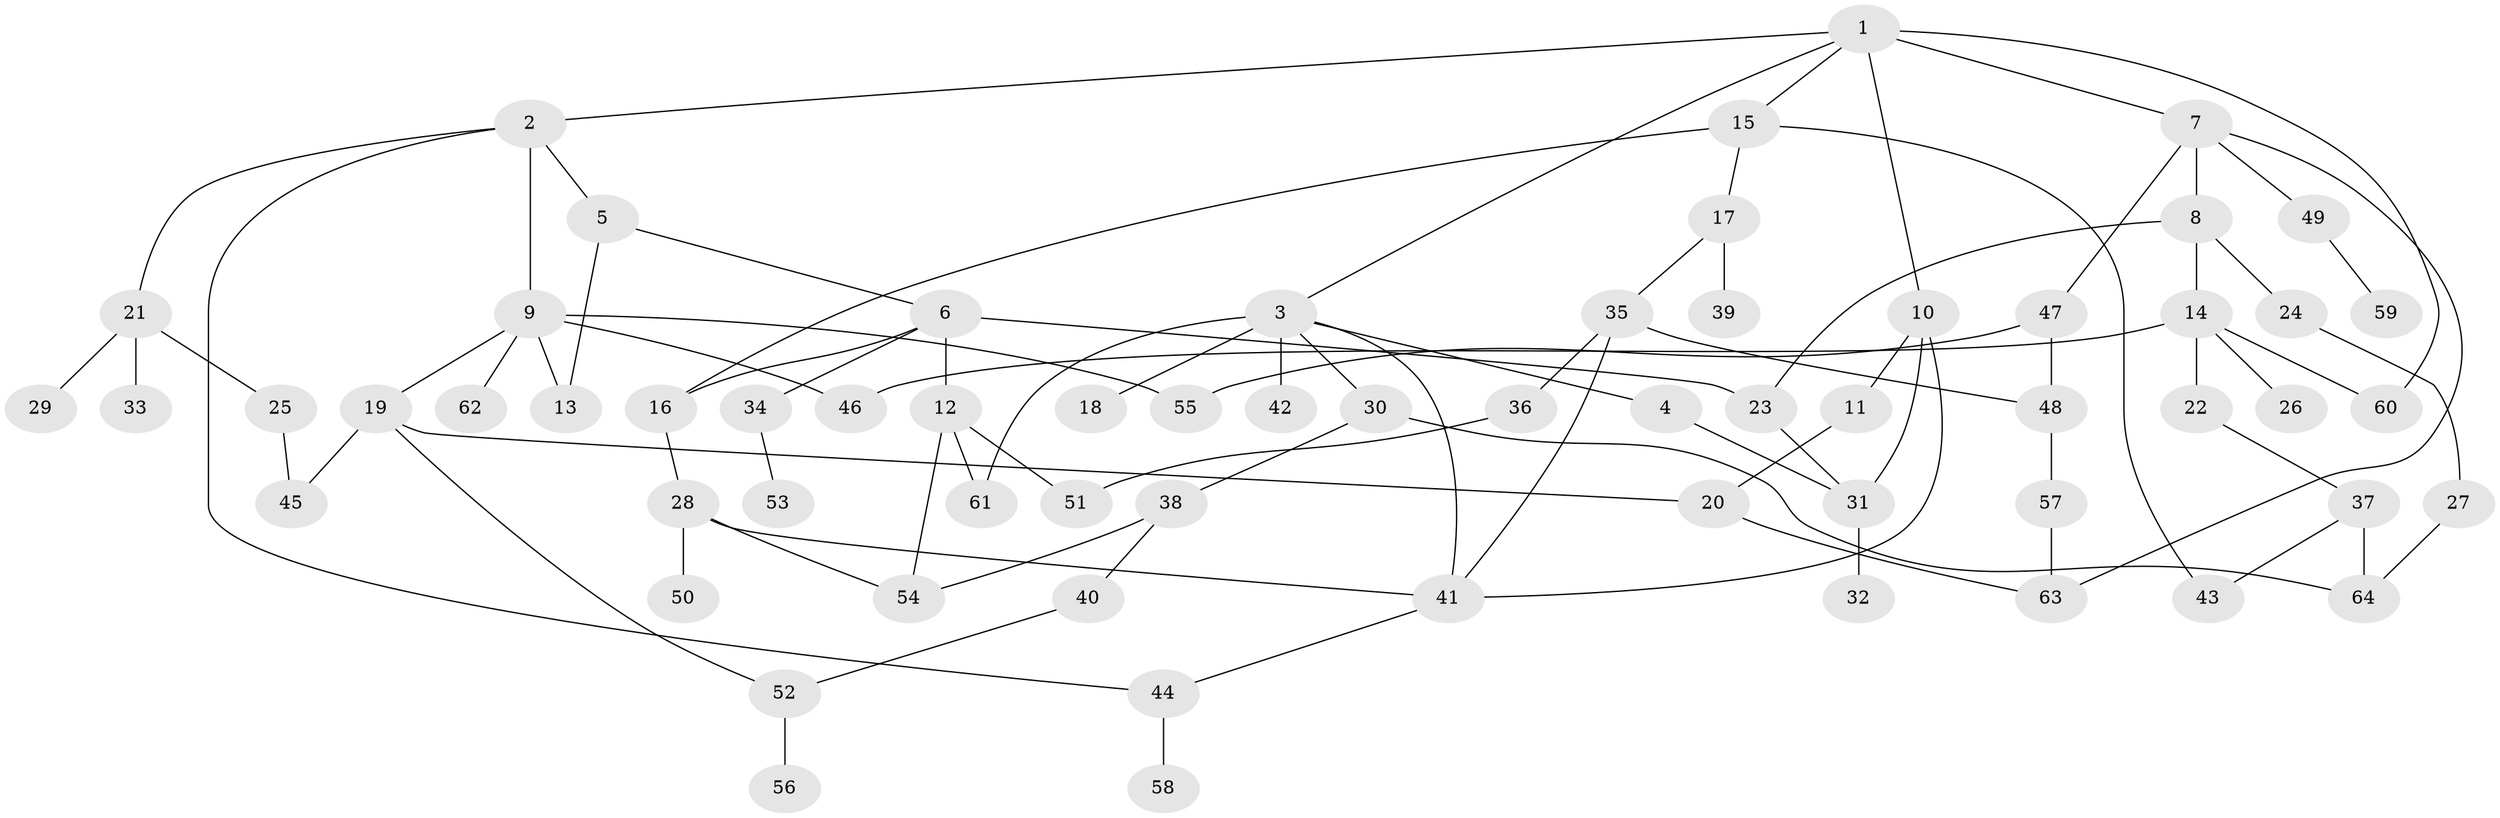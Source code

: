 // Generated by graph-tools (version 1.1) at 2025/34/03/09/25 02:34:15]
// undirected, 64 vertices, 88 edges
graph export_dot {
graph [start="1"]
  node [color=gray90,style=filled];
  1;
  2;
  3;
  4;
  5;
  6;
  7;
  8;
  9;
  10;
  11;
  12;
  13;
  14;
  15;
  16;
  17;
  18;
  19;
  20;
  21;
  22;
  23;
  24;
  25;
  26;
  27;
  28;
  29;
  30;
  31;
  32;
  33;
  34;
  35;
  36;
  37;
  38;
  39;
  40;
  41;
  42;
  43;
  44;
  45;
  46;
  47;
  48;
  49;
  50;
  51;
  52;
  53;
  54;
  55;
  56;
  57;
  58;
  59;
  60;
  61;
  62;
  63;
  64;
  1 -- 2;
  1 -- 3;
  1 -- 7;
  1 -- 10;
  1 -- 15;
  1 -- 60;
  2 -- 5;
  2 -- 9;
  2 -- 21;
  2 -- 44;
  3 -- 4;
  3 -- 18;
  3 -- 30;
  3 -- 42;
  3 -- 61;
  3 -- 41;
  4 -- 31;
  5 -- 6;
  5 -- 13;
  6 -- 12;
  6 -- 34;
  6 -- 16;
  6 -- 23;
  7 -- 8;
  7 -- 47;
  7 -- 49;
  7 -- 63;
  8 -- 14;
  8 -- 23;
  8 -- 24;
  9 -- 13;
  9 -- 19;
  9 -- 62;
  9 -- 55;
  9 -- 46;
  10 -- 11;
  10 -- 31;
  10 -- 41;
  11 -- 20;
  12 -- 51;
  12 -- 61;
  12 -- 54;
  14 -- 22;
  14 -- 26;
  14 -- 46;
  14 -- 60;
  15 -- 16;
  15 -- 17;
  15 -- 43;
  16 -- 28;
  17 -- 35;
  17 -- 39;
  19 -- 45;
  19 -- 52;
  19 -- 20;
  20 -- 63;
  21 -- 25;
  21 -- 29;
  21 -- 33;
  22 -- 37;
  23 -- 31;
  24 -- 27;
  25 -- 45;
  27 -- 64;
  28 -- 50;
  28 -- 41;
  28 -- 54;
  30 -- 38;
  30 -- 64;
  31 -- 32;
  34 -- 53;
  35 -- 36;
  35 -- 41;
  35 -- 48;
  36 -- 51;
  37 -- 43;
  37 -- 64;
  38 -- 40;
  38 -- 54;
  40 -- 52;
  41 -- 44;
  44 -- 58;
  47 -- 48;
  47 -- 55;
  48 -- 57;
  49 -- 59;
  52 -- 56;
  57 -- 63;
}

